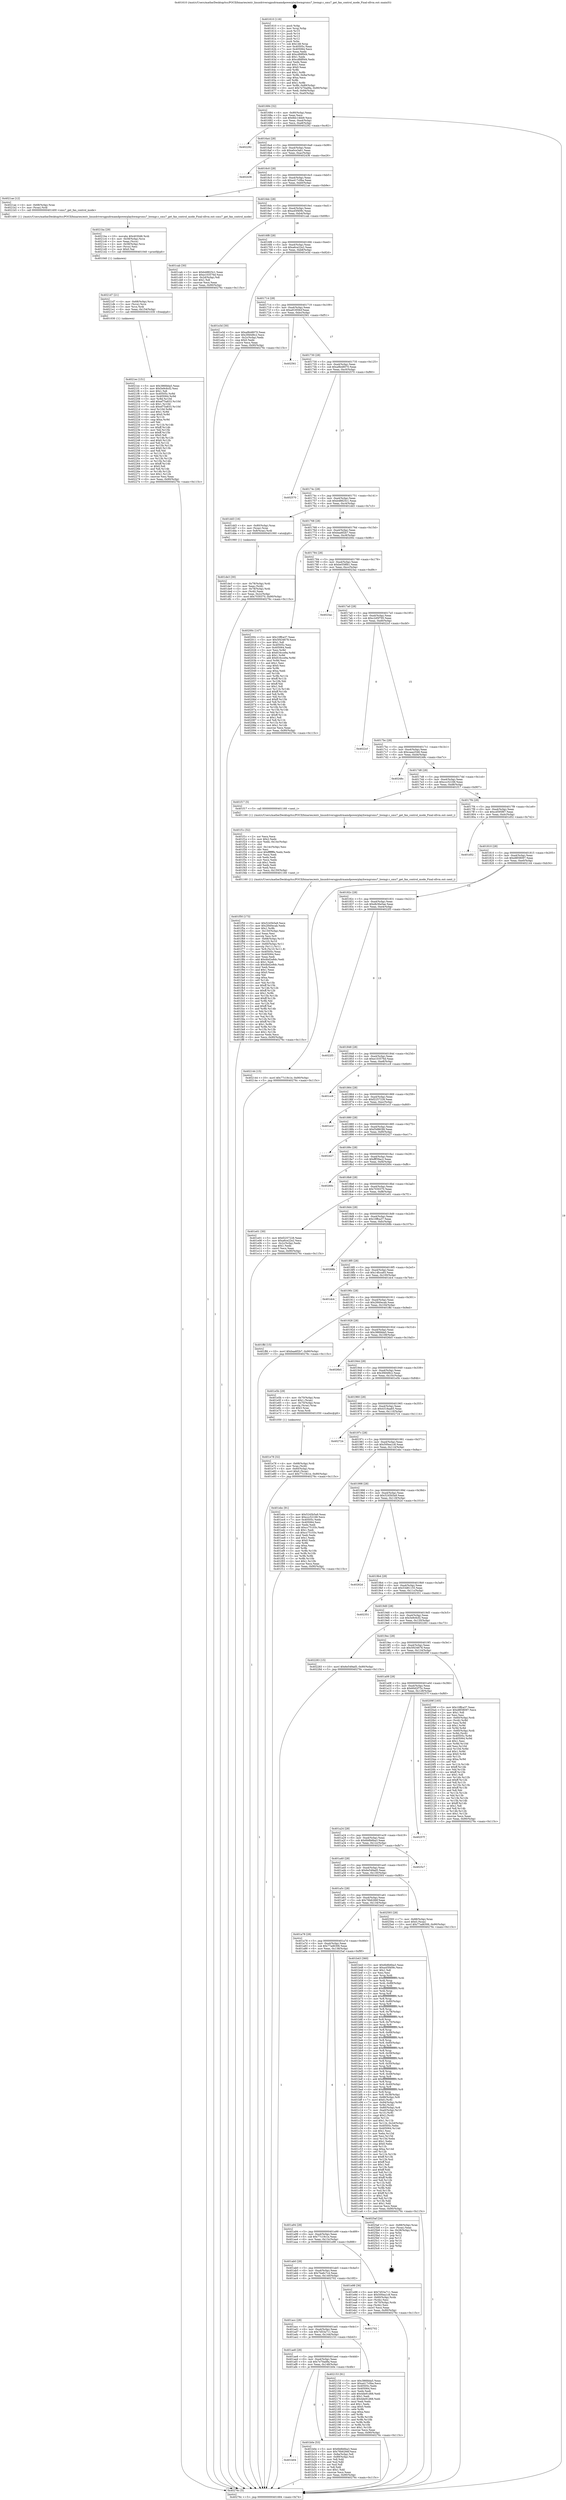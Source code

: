 digraph "0x401610" {
  label = "0x401610 (/mnt/c/Users/mathe/Desktop/tcc/POCII/binaries/extr_linuxdriversgpudrmamdpowerplayhwmgrsmu7_hwmgr.c_smu7_get_fan_control_mode_Final-ollvm.out::main(0))"
  labelloc = "t"
  node[shape=record]

  Entry [label="",width=0.3,height=0.3,shape=circle,fillcolor=black,style=filled]
  "0x401684" [label="{
     0x401684 [32]\l
     | [instrs]\l
     &nbsp;&nbsp;0x401684 \<+6\>: mov -0x90(%rbp),%eax\l
     &nbsp;&nbsp;0x40168a \<+2\>: mov %eax,%ecx\l
     &nbsp;&nbsp;0x40168c \<+6\>: sub $0x8dc14bb9,%ecx\l
     &nbsp;&nbsp;0x401692 \<+6\>: mov %eax,-0xa4(%rbp)\l
     &nbsp;&nbsp;0x401698 \<+6\>: mov %ecx,-0xa8(%rbp)\l
     &nbsp;&nbsp;0x40169e \<+6\>: je 0000000000402292 \<main+0xc82\>\l
  }"]
  "0x402292" [label="{
     0x402292\l
  }", style=dashed]
  "0x4016a4" [label="{
     0x4016a4 [28]\l
     | [instrs]\l
     &nbsp;&nbsp;0x4016a4 \<+5\>: jmp 00000000004016a9 \<main+0x99\>\l
     &nbsp;&nbsp;0x4016a9 \<+6\>: mov -0xa4(%rbp),%eax\l
     &nbsp;&nbsp;0x4016af \<+5\>: sub $0xa0ce3ab1,%eax\l
     &nbsp;&nbsp;0x4016b4 \<+6\>: mov %eax,-0xac(%rbp)\l
     &nbsp;&nbsp;0x4016ba \<+6\>: je 0000000000402436 \<main+0xe26\>\l
  }"]
  Exit [label="",width=0.3,height=0.3,shape=circle,fillcolor=black,style=filled,peripheries=2]
  "0x402436" [label="{
     0x402436\l
  }", style=dashed]
  "0x4016c0" [label="{
     0x4016c0 [28]\l
     | [instrs]\l
     &nbsp;&nbsp;0x4016c0 \<+5\>: jmp 00000000004016c5 \<main+0xb5\>\l
     &nbsp;&nbsp;0x4016c5 \<+6\>: mov -0xa4(%rbp),%eax\l
     &nbsp;&nbsp;0x4016cb \<+5\>: sub $0xa417c0ba,%eax\l
     &nbsp;&nbsp;0x4016d0 \<+6\>: mov %eax,-0xb0(%rbp)\l
     &nbsp;&nbsp;0x4016d6 \<+6\>: je 00000000004021ae \<main+0xb9e\>\l
  }"]
  "0x4021ec" [label="{
     0x4021ec [151]\l
     | [instrs]\l
     &nbsp;&nbsp;0x4021ec \<+5\>: mov $0x386fdda5,%eax\l
     &nbsp;&nbsp;0x4021f1 \<+5\>: mov $0x5e9c6cf2,%esi\l
     &nbsp;&nbsp;0x4021f6 \<+2\>: mov $0x1,%dl\l
     &nbsp;&nbsp;0x4021f8 \<+8\>: mov 0x40505c,%r8d\l
     &nbsp;&nbsp;0x402200 \<+8\>: mov 0x405064,%r9d\l
     &nbsp;&nbsp;0x402208 \<+3\>: mov %r8d,%r10d\l
     &nbsp;&nbsp;0x40220b \<+7\>: add $0xef75a833,%r10d\l
     &nbsp;&nbsp;0x402212 \<+4\>: sub $0x1,%r10d\l
     &nbsp;&nbsp;0x402216 \<+7\>: sub $0xef75a833,%r10d\l
     &nbsp;&nbsp;0x40221d \<+4\>: imul %r10d,%r8d\l
     &nbsp;&nbsp;0x402221 \<+4\>: and $0x1,%r8d\l
     &nbsp;&nbsp;0x402225 \<+4\>: cmp $0x0,%r8d\l
     &nbsp;&nbsp;0x402229 \<+4\>: sete %r11b\l
     &nbsp;&nbsp;0x40222d \<+4\>: cmp $0xa,%r9d\l
     &nbsp;&nbsp;0x402231 \<+3\>: setl %bl\l
     &nbsp;&nbsp;0x402234 \<+3\>: mov %r11b,%r14b\l
     &nbsp;&nbsp;0x402237 \<+4\>: xor $0xff,%r14b\l
     &nbsp;&nbsp;0x40223b \<+3\>: mov %bl,%r15b\l
     &nbsp;&nbsp;0x40223e \<+4\>: xor $0xff,%r15b\l
     &nbsp;&nbsp;0x402242 \<+3\>: xor $0x0,%dl\l
     &nbsp;&nbsp;0x402245 \<+3\>: mov %r14b,%r12b\l
     &nbsp;&nbsp;0x402248 \<+4\>: and $0x0,%r12b\l
     &nbsp;&nbsp;0x40224c \<+3\>: and %dl,%r11b\l
     &nbsp;&nbsp;0x40224f \<+3\>: mov %r15b,%r13b\l
     &nbsp;&nbsp;0x402252 \<+4\>: and $0x0,%r13b\l
     &nbsp;&nbsp;0x402256 \<+2\>: and %dl,%bl\l
     &nbsp;&nbsp;0x402258 \<+3\>: or %r11b,%r12b\l
     &nbsp;&nbsp;0x40225b \<+3\>: or %bl,%r13b\l
     &nbsp;&nbsp;0x40225e \<+3\>: xor %r13b,%r12b\l
     &nbsp;&nbsp;0x402261 \<+3\>: or %r15b,%r14b\l
     &nbsp;&nbsp;0x402264 \<+4\>: xor $0xff,%r14b\l
     &nbsp;&nbsp;0x402268 \<+3\>: or $0x0,%dl\l
     &nbsp;&nbsp;0x40226b \<+3\>: and %dl,%r14b\l
     &nbsp;&nbsp;0x40226e \<+3\>: or %r14b,%r12b\l
     &nbsp;&nbsp;0x402271 \<+4\>: test $0x1,%r12b\l
     &nbsp;&nbsp;0x402275 \<+3\>: cmovne %esi,%eax\l
     &nbsp;&nbsp;0x402278 \<+6\>: mov %eax,-0x90(%rbp)\l
     &nbsp;&nbsp;0x40227e \<+5\>: jmp 000000000040276c \<main+0x115c\>\l
  }"]
  "0x4021ae" [label="{
     0x4021ae [12]\l
     | [instrs]\l
     &nbsp;&nbsp;0x4021ae \<+4\>: mov -0x68(%rbp),%rax\l
     &nbsp;&nbsp;0x4021b2 \<+3\>: mov (%rax),%rdi\l
     &nbsp;&nbsp;0x4021b5 \<+5\>: call 0000000000401400 \<smu7_get_fan_control_mode\>\l
     | [calls]\l
     &nbsp;&nbsp;0x401400 \{1\} (/mnt/c/Users/mathe/Desktop/tcc/POCII/binaries/extr_linuxdriversgpudrmamdpowerplayhwmgrsmu7_hwmgr.c_smu7_get_fan_control_mode_Final-ollvm.out::smu7_get_fan_control_mode)\l
  }"]
  "0x4016dc" [label="{
     0x4016dc [28]\l
     | [instrs]\l
     &nbsp;&nbsp;0x4016dc \<+5\>: jmp 00000000004016e1 \<main+0xd1\>\l
     &nbsp;&nbsp;0x4016e1 \<+6\>: mov -0xa4(%rbp),%eax\l
     &nbsp;&nbsp;0x4016e7 \<+5\>: sub $0xa45f409c,%eax\l
     &nbsp;&nbsp;0x4016ec \<+6\>: mov %eax,-0xb4(%rbp)\l
     &nbsp;&nbsp;0x4016f2 \<+6\>: je 0000000000401cab \<main+0x69b\>\l
  }"]
  "0x4021d7" [label="{
     0x4021d7 [21]\l
     | [instrs]\l
     &nbsp;&nbsp;0x4021d7 \<+4\>: mov -0x68(%rbp),%rcx\l
     &nbsp;&nbsp;0x4021db \<+3\>: mov (%rcx),%rcx\l
     &nbsp;&nbsp;0x4021de \<+3\>: mov %rcx,%rdi\l
     &nbsp;&nbsp;0x4021e1 \<+6\>: mov %eax,-0x154(%rbp)\l
     &nbsp;&nbsp;0x4021e7 \<+5\>: call 0000000000401030 \<free@plt\>\l
     | [calls]\l
     &nbsp;&nbsp;0x401030 \{1\} (unknown)\l
  }"]
  "0x401cab" [label="{
     0x401cab [30]\l
     | [instrs]\l
     &nbsp;&nbsp;0x401cab \<+5\>: mov $0xb48825c1,%eax\l
     &nbsp;&nbsp;0x401cb0 \<+5\>: mov $0xe103576d,%ecx\l
     &nbsp;&nbsp;0x401cb5 \<+3\>: mov -0x2d(%rbp),%dl\l
     &nbsp;&nbsp;0x401cb8 \<+3\>: test $0x1,%dl\l
     &nbsp;&nbsp;0x401cbb \<+3\>: cmovne %ecx,%eax\l
     &nbsp;&nbsp;0x401cbe \<+6\>: mov %eax,-0x90(%rbp)\l
     &nbsp;&nbsp;0x401cc4 \<+5\>: jmp 000000000040276c \<main+0x115c\>\l
  }"]
  "0x4016f8" [label="{
     0x4016f8 [28]\l
     | [instrs]\l
     &nbsp;&nbsp;0x4016f8 \<+5\>: jmp 00000000004016fd \<main+0xed\>\l
     &nbsp;&nbsp;0x4016fd \<+6\>: mov -0xa4(%rbp),%eax\l
     &nbsp;&nbsp;0x401703 \<+5\>: sub $0xa6ce22e2,%eax\l
     &nbsp;&nbsp;0x401708 \<+6\>: mov %eax,-0xb8(%rbp)\l
     &nbsp;&nbsp;0x40170e \<+6\>: je 0000000000401e3d \<main+0x82d\>\l
  }"]
  "0x4021ba" [label="{
     0x4021ba [29]\l
     | [instrs]\l
     &nbsp;&nbsp;0x4021ba \<+10\>: movabs $0x4030d6,%rdi\l
     &nbsp;&nbsp;0x4021c4 \<+4\>: mov -0x58(%rbp),%rcx\l
     &nbsp;&nbsp;0x4021c8 \<+2\>: mov %eax,(%rcx)\l
     &nbsp;&nbsp;0x4021ca \<+4\>: mov -0x58(%rbp),%rcx\l
     &nbsp;&nbsp;0x4021ce \<+2\>: mov (%rcx),%esi\l
     &nbsp;&nbsp;0x4021d0 \<+2\>: mov $0x0,%al\l
     &nbsp;&nbsp;0x4021d2 \<+5\>: call 0000000000401040 \<printf@plt\>\l
     | [calls]\l
     &nbsp;&nbsp;0x401040 \{1\} (unknown)\l
  }"]
  "0x401e3d" [label="{
     0x401e3d [30]\l
     | [instrs]\l
     &nbsp;&nbsp;0x401e3d \<+5\>: mov $0xa9b48070,%eax\l
     &nbsp;&nbsp;0x401e42 \<+5\>: mov $0x3f40d9c2,%ecx\l
     &nbsp;&nbsp;0x401e47 \<+3\>: mov -0x2c(%rbp),%edx\l
     &nbsp;&nbsp;0x401e4a \<+3\>: cmp $0x0,%edx\l
     &nbsp;&nbsp;0x401e4d \<+3\>: cmove %ecx,%eax\l
     &nbsp;&nbsp;0x401e50 \<+6\>: mov %eax,-0x90(%rbp)\l
     &nbsp;&nbsp;0x401e56 \<+5\>: jmp 000000000040276c \<main+0x115c\>\l
  }"]
  "0x401714" [label="{
     0x401714 [28]\l
     | [instrs]\l
     &nbsp;&nbsp;0x401714 \<+5\>: jmp 0000000000401719 \<main+0x109\>\l
     &nbsp;&nbsp;0x401719 \<+6\>: mov -0xa4(%rbp),%eax\l
     &nbsp;&nbsp;0x40171f \<+5\>: sub $0xa91859cf,%eax\l
     &nbsp;&nbsp;0x401724 \<+6\>: mov %eax,-0xbc(%rbp)\l
     &nbsp;&nbsp;0x40172a \<+6\>: je 0000000000402561 \<main+0xf51\>\l
  }"]
  "0x401f50" [label="{
     0x401f50 [173]\l
     | [instrs]\l
     &nbsp;&nbsp;0x401f50 \<+5\>: mov $0x5245b5a9,%ecx\l
     &nbsp;&nbsp;0x401f55 \<+5\>: mov $0x2840ecab,%edx\l
     &nbsp;&nbsp;0x401f5a \<+3\>: mov $0x1,%r8b\l
     &nbsp;&nbsp;0x401f5d \<+6\>: mov -0x150(%rbp),%esi\l
     &nbsp;&nbsp;0x401f63 \<+3\>: imul %eax,%esi\l
     &nbsp;&nbsp;0x401f66 \<+3\>: movslq %esi,%r9\l
     &nbsp;&nbsp;0x401f69 \<+4\>: mov -0x68(%rbp),%r10\l
     &nbsp;&nbsp;0x401f6d \<+3\>: mov (%r10),%r10\l
     &nbsp;&nbsp;0x401f70 \<+4\>: mov -0x60(%rbp),%r11\l
     &nbsp;&nbsp;0x401f74 \<+3\>: movslq (%r11),%r11\l
     &nbsp;&nbsp;0x401f77 \<+4\>: mov %r9,(%r10,%r11,8)\l
     &nbsp;&nbsp;0x401f7b \<+7\>: mov 0x40505c,%eax\l
     &nbsp;&nbsp;0x401f82 \<+7\>: mov 0x405064,%esi\l
     &nbsp;&nbsp;0x401f89 \<+2\>: mov %eax,%edi\l
     &nbsp;&nbsp;0x401f8b \<+6\>: add $0x4bd2e8dc,%edi\l
     &nbsp;&nbsp;0x401f91 \<+3\>: sub $0x1,%edi\l
     &nbsp;&nbsp;0x401f94 \<+6\>: sub $0x4bd2e8dc,%edi\l
     &nbsp;&nbsp;0x401f9a \<+3\>: imul %edi,%eax\l
     &nbsp;&nbsp;0x401f9d \<+3\>: and $0x1,%eax\l
     &nbsp;&nbsp;0x401fa0 \<+3\>: cmp $0x0,%eax\l
     &nbsp;&nbsp;0x401fa3 \<+3\>: sete %bl\l
     &nbsp;&nbsp;0x401fa6 \<+3\>: cmp $0xa,%esi\l
     &nbsp;&nbsp;0x401fa9 \<+4\>: setl %r14b\l
     &nbsp;&nbsp;0x401fad \<+3\>: mov %bl,%r15b\l
     &nbsp;&nbsp;0x401fb0 \<+4\>: xor $0xff,%r15b\l
     &nbsp;&nbsp;0x401fb4 \<+3\>: mov %r14b,%r12b\l
     &nbsp;&nbsp;0x401fb7 \<+4\>: xor $0xff,%r12b\l
     &nbsp;&nbsp;0x401fbb \<+4\>: xor $0x1,%r8b\l
     &nbsp;&nbsp;0x401fbf \<+3\>: mov %r15b,%r13b\l
     &nbsp;&nbsp;0x401fc2 \<+4\>: and $0xff,%r13b\l
     &nbsp;&nbsp;0x401fc6 \<+3\>: and %r8b,%bl\l
     &nbsp;&nbsp;0x401fc9 \<+3\>: mov %r12b,%al\l
     &nbsp;&nbsp;0x401fcc \<+2\>: and $0xff,%al\l
     &nbsp;&nbsp;0x401fce \<+3\>: and %r8b,%r14b\l
     &nbsp;&nbsp;0x401fd1 \<+3\>: or %bl,%r13b\l
     &nbsp;&nbsp;0x401fd4 \<+3\>: or %r14b,%al\l
     &nbsp;&nbsp;0x401fd7 \<+3\>: xor %al,%r13b\l
     &nbsp;&nbsp;0x401fda \<+3\>: or %r12b,%r15b\l
     &nbsp;&nbsp;0x401fdd \<+4\>: xor $0xff,%r15b\l
     &nbsp;&nbsp;0x401fe1 \<+4\>: or $0x1,%r8b\l
     &nbsp;&nbsp;0x401fe5 \<+3\>: and %r8b,%r15b\l
     &nbsp;&nbsp;0x401fe8 \<+3\>: or %r15b,%r13b\l
     &nbsp;&nbsp;0x401feb \<+4\>: test $0x1,%r13b\l
     &nbsp;&nbsp;0x401fef \<+3\>: cmovne %edx,%ecx\l
     &nbsp;&nbsp;0x401ff2 \<+6\>: mov %ecx,-0x90(%rbp)\l
     &nbsp;&nbsp;0x401ff8 \<+5\>: jmp 000000000040276c \<main+0x115c\>\l
  }"]
  "0x402561" [label="{
     0x402561\l
  }", style=dashed]
  "0x401730" [label="{
     0x401730 [28]\l
     | [instrs]\l
     &nbsp;&nbsp;0x401730 \<+5\>: jmp 0000000000401735 \<main+0x125\>\l
     &nbsp;&nbsp;0x401735 \<+6\>: mov -0xa4(%rbp),%eax\l
     &nbsp;&nbsp;0x40173b \<+5\>: sub $0xa9b48070,%eax\l
     &nbsp;&nbsp;0x401740 \<+6\>: mov %eax,-0xc0(%rbp)\l
     &nbsp;&nbsp;0x401746 \<+6\>: je 0000000000402570 \<main+0xf60\>\l
  }"]
  "0x401f1c" [label="{
     0x401f1c [52]\l
     | [instrs]\l
     &nbsp;&nbsp;0x401f1c \<+2\>: xor %ecx,%ecx\l
     &nbsp;&nbsp;0x401f1e \<+5\>: mov $0x2,%edx\l
     &nbsp;&nbsp;0x401f23 \<+6\>: mov %edx,-0x14c(%rbp)\l
     &nbsp;&nbsp;0x401f29 \<+1\>: cltd\l
     &nbsp;&nbsp;0x401f2a \<+6\>: mov -0x14c(%rbp),%esi\l
     &nbsp;&nbsp;0x401f30 \<+2\>: idiv %esi\l
     &nbsp;&nbsp;0x401f32 \<+6\>: imul $0xfffffffe,%edx,%edx\l
     &nbsp;&nbsp;0x401f38 \<+2\>: mov %ecx,%edi\l
     &nbsp;&nbsp;0x401f3a \<+2\>: sub %edx,%edi\l
     &nbsp;&nbsp;0x401f3c \<+2\>: mov %ecx,%edx\l
     &nbsp;&nbsp;0x401f3e \<+3\>: sub $0x1,%edx\l
     &nbsp;&nbsp;0x401f41 \<+2\>: add %edx,%edi\l
     &nbsp;&nbsp;0x401f43 \<+2\>: sub %edi,%ecx\l
     &nbsp;&nbsp;0x401f45 \<+6\>: mov %ecx,-0x150(%rbp)\l
     &nbsp;&nbsp;0x401f4b \<+5\>: call 0000000000401160 \<next_i\>\l
     | [calls]\l
     &nbsp;&nbsp;0x401160 \{1\} (/mnt/c/Users/mathe/Desktop/tcc/POCII/binaries/extr_linuxdriversgpudrmamdpowerplayhwmgrsmu7_hwmgr.c_smu7_get_fan_control_mode_Final-ollvm.out::next_i)\l
  }"]
  "0x402570" [label="{
     0x402570\l
  }", style=dashed]
  "0x40174c" [label="{
     0x40174c [28]\l
     | [instrs]\l
     &nbsp;&nbsp;0x40174c \<+5\>: jmp 0000000000401751 \<main+0x141\>\l
     &nbsp;&nbsp;0x401751 \<+6\>: mov -0xa4(%rbp),%eax\l
     &nbsp;&nbsp;0x401757 \<+5\>: sub $0xb48825c1,%eax\l
     &nbsp;&nbsp;0x40175c \<+6\>: mov %eax,-0xc4(%rbp)\l
     &nbsp;&nbsp;0x401762 \<+6\>: je 0000000000401dd3 \<main+0x7c3\>\l
  }"]
  "0x401e78" [label="{
     0x401e78 [32]\l
     | [instrs]\l
     &nbsp;&nbsp;0x401e78 \<+4\>: mov -0x68(%rbp),%rdi\l
     &nbsp;&nbsp;0x401e7c \<+3\>: mov %rax,(%rdi)\l
     &nbsp;&nbsp;0x401e7f \<+4\>: mov -0x60(%rbp),%rax\l
     &nbsp;&nbsp;0x401e83 \<+6\>: movl $0x0,(%rax)\l
     &nbsp;&nbsp;0x401e89 \<+10\>: movl $0x77c19c1e,-0x90(%rbp)\l
     &nbsp;&nbsp;0x401e93 \<+5\>: jmp 000000000040276c \<main+0x115c\>\l
  }"]
  "0x401dd3" [label="{
     0x401dd3 [16]\l
     | [instrs]\l
     &nbsp;&nbsp;0x401dd3 \<+4\>: mov -0x80(%rbp),%rax\l
     &nbsp;&nbsp;0x401dd7 \<+3\>: mov (%rax),%rax\l
     &nbsp;&nbsp;0x401dda \<+4\>: mov 0x8(%rax),%rdi\l
     &nbsp;&nbsp;0x401dde \<+5\>: call 0000000000401060 \<atoi@plt\>\l
     | [calls]\l
     &nbsp;&nbsp;0x401060 \{1\} (unknown)\l
  }"]
  "0x401768" [label="{
     0x401768 [28]\l
     | [instrs]\l
     &nbsp;&nbsp;0x401768 \<+5\>: jmp 000000000040176d \<main+0x15d\>\l
     &nbsp;&nbsp;0x40176d \<+6\>: mov -0xa4(%rbp),%eax\l
     &nbsp;&nbsp;0x401773 \<+5\>: sub $0xbaa6f2b7,%eax\l
     &nbsp;&nbsp;0x401778 \<+6\>: mov %eax,-0xc8(%rbp)\l
     &nbsp;&nbsp;0x40177e \<+6\>: je 000000000040200c \<main+0x9fc\>\l
  }"]
  "0x401de3" [label="{
     0x401de3 [30]\l
     | [instrs]\l
     &nbsp;&nbsp;0x401de3 \<+4\>: mov -0x78(%rbp),%rdi\l
     &nbsp;&nbsp;0x401de7 \<+2\>: mov %eax,(%rdi)\l
     &nbsp;&nbsp;0x401de9 \<+4\>: mov -0x78(%rbp),%rdi\l
     &nbsp;&nbsp;0x401ded \<+2\>: mov (%rdi),%eax\l
     &nbsp;&nbsp;0x401def \<+3\>: mov %eax,-0x2c(%rbp)\l
     &nbsp;&nbsp;0x401df2 \<+10\>: movl $0x7030370,-0x90(%rbp)\l
     &nbsp;&nbsp;0x401dfc \<+5\>: jmp 000000000040276c \<main+0x115c\>\l
  }"]
  "0x40200c" [label="{
     0x40200c [147]\l
     | [instrs]\l
     &nbsp;&nbsp;0x40200c \<+5\>: mov $0x10ffca37,%eax\l
     &nbsp;&nbsp;0x402011 \<+5\>: mov $0x5f434678,%ecx\l
     &nbsp;&nbsp;0x402016 \<+2\>: mov $0x1,%dl\l
     &nbsp;&nbsp;0x402018 \<+7\>: mov 0x40505c,%esi\l
     &nbsp;&nbsp;0x40201f \<+7\>: mov 0x405064,%edi\l
     &nbsp;&nbsp;0x402026 \<+3\>: mov %esi,%r8d\l
     &nbsp;&nbsp;0x402029 \<+7\>: sub $0x816cce9a,%r8d\l
     &nbsp;&nbsp;0x402030 \<+4\>: sub $0x1,%r8d\l
     &nbsp;&nbsp;0x402034 \<+7\>: add $0x816cce9a,%r8d\l
     &nbsp;&nbsp;0x40203b \<+4\>: imul %r8d,%esi\l
     &nbsp;&nbsp;0x40203f \<+3\>: and $0x1,%esi\l
     &nbsp;&nbsp;0x402042 \<+3\>: cmp $0x0,%esi\l
     &nbsp;&nbsp;0x402045 \<+4\>: sete %r9b\l
     &nbsp;&nbsp;0x402049 \<+3\>: cmp $0xa,%edi\l
     &nbsp;&nbsp;0x40204c \<+4\>: setl %r10b\l
     &nbsp;&nbsp;0x402050 \<+3\>: mov %r9b,%r11b\l
     &nbsp;&nbsp;0x402053 \<+4\>: xor $0xff,%r11b\l
     &nbsp;&nbsp;0x402057 \<+3\>: mov %r10b,%bl\l
     &nbsp;&nbsp;0x40205a \<+3\>: xor $0xff,%bl\l
     &nbsp;&nbsp;0x40205d \<+3\>: xor $0x1,%dl\l
     &nbsp;&nbsp;0x402060 \<+3\>: mov %r11b,%r14b\l
     &nbsp;&nbsp;0x402063 \<+4\>: and $0xff,%r14b\l
     &nbsp;&nbsp;0x402067 \<+3\>: and %dl,%r9b\l
     &nbsp;&nbsp;0x40206a \<+3\>: mov %bl,%r15b\l
     &nbsp;&nbsp;0x40206d \<+4\>: and $0xff,%r15b\l
     &nbsp;&nbsp;0x402071 \<+3\>: and %dl,%r10b\l
     &nbsp;&nbsp;0x402074 \<+3\>: or %r9b,%r14b\l
     &nbsp;&nbsp;0x402077 \<+3\>: or %r10b,%r15b\l
     &nbsp;&nbsp;0x40207a \<+3\>: xor %r15b,%r14b\l
     &nbsp;&nbsp;0x40207d \<+3\>: or %bl,%r11b\l
     &nbsp;&nbsp;0x402080 \<+4\>: xor $0xff,%r11b\l
     &nbsp;&nbsp;0x402084 \<+3\>: or $0x1,%dl\l
     &nbsp;&nbsp;0x402087 \<+3\>: and %dl,%r11b\l
     &nbsp;&nbsp;0x40208a \<+3\>: or %r11b,%r14b\l
     &nbsp;&nbsp;0x40208d \<+4\>: test $0x1,%r14b\l
     &nbsp;&nbsp;0x402091 \<+3\>: cmovne %ecx,%eax\l
     &nbsp;&nbsp;0x402094 \<+6\>: mov %eax,-0x90(%rbp)\l
     &nbsp;&nbsp;0x40209a \<+5\>: jmp 000000000040276c \<main+0x115c\>\l
  }"]
  "0x401784" [label="{
     0x401784 [28]\l
     | [instrs]\l
     &nbsp;&nbsp;0x401784 \<+5\>: jmp 0000000000401789 \<main+0x179\>\l
     &nbsp;&nbsp;0x401789 \<+6\>: mov -0xa4(%rbp),%eax\l
     &nbsp;&nbsp;0x40178f \<+5\>: sub $0xbe558fb1,%eax\l
     &nbsp;&nbsp;0x401794 \<+6\>: mov %eax,-0xcc(%rbp)\l
     &nbsp;&nbsp;0x40179a \<+6\>: je 00000000004023ac \<main+0xd9c\>\l
  }"]
  "0x401610" [label="{
     0x401610 [116]\l
     | [instrs]\l
     &nbsp;&nbsp;0x401610 \<+1\>: push %rbp\l
     &nbsp;&nbsp;0x401611 \<+3\>: mov %rsp,%rbp\l
     &nbsp;&nbsp;0x401614 \<+2\>: push %r15\l
     &nbsp;&nbsp;0x401616 \<+2\>: push %r14\l
     &nbsp;&nbsp;0x401618 \<+2\>: push %r13\l
     &nbsp;&nbsp;0x40161a \<+2\>: push %r12\l
     &nbsp;&nbsp;0x40161c \<+1\>: push %rbx\l
     &nbsp;&nbsp;0x40161d \<+7\>: sub $0x148,%rsp\l
     &nbsp;&nbsp;0x401624 \<+7\>: mov 0x40505c,%eax\l
     &nbsp;&nbsp;0x40162b \<+7\>: mov 0x405064,%ecx\l
     &nbsp;&nbsp;0x401632 \<+2\>: mov %eax,%edx\l
     &nbsp;&nbsp;0x401634 \<+6\>: add $0xcdfdf0d4,%edx\l
     &nbsp;&nbsp;0x40163a \<+3\>: sub $0x1,%edx\l
     &nbsp;&nbsp;0x40163d \<+6\>: sub $0xcdfdf0d4,%edx\l
     &nbsp;&nbsp;0x401643 \<+3\>: imul %edx,%eax\l
     &nbsp;&nbsp;0x401646 \<+3\>: and $0x1,%eax\l
     &nbsp;&nbsp;0x401649 \<+3\>: cmp $0x0,%eax\l
     &nbsp;&nbsp;0x40164c \<+4\>: sete %r8b\l
     &nbsp;&nbsp;0x401650 \<+4\>: and $0x1,%r8b\l
     &nbsp;&nbsp;0x401654 \<+7\>: mov %r8b,-0x8a(%rbp)\l
     &nbsp;&nbsp;0x40165b \<+3\>: cmp $0xa,%ecx\l
     &nbsp;&nbsp;0x40165e \<+4\>: setl %r8b\l
     &nbsp;&nbsp;0x401662 \<+4\>: and $0x1,%r8b\l
     &nbsp;&nbsp;0x401666 \<+7\>: mov %r8b,-0x89(%rbp)\l
     &nbsp;&nbsp;0x40166d \<+10\>: movl $0x7e70ad9a,-0x90(%rbp)\l
     &nbsp;&nbsp;0x401677 \<+6\>: mov %edi,-0x94(%rbp)\l
     &nbsp;&nbsp;0x40167d \<+7\>: mov %rsi,-0xa0(%rbp)\l
  }"]
  "0x4023ac" [label="{
     0x4023ac\l
  }", style=dashed]
  "0x4017a0" [label="{
     0x4017a0 [28]\l
     | [instrs]\l
     &nbsp;&nbsp;0x4017a0 \<+5\>: jmp 00000000004017a5 \<main+0x195\>\l
     &nbsp;&nbsp;0x4017a5 \<+6\>: mov -0xa4(%rbp),%eax\l
     &nbsp;&nbsp;0x4017ab \<+5\>: sub $0xc2d5f795,%eax\l
     &nbsp;&nbsp;0x4017b0 \<+6\>: mov %eax,-0xd0(%rbp)\l
     &nbsp;&nbsp;0x4017b6 \<+6\>: je 00000000004022cf \<main+0xcbf\>\l
  }"]
  "0x40276c" [label="{
     0x40276c [5]\l
     | [instrs]\l
     &nbsp;&nbsp;0x40276c \<+5\>: jmp 0000000000401684 \<main+0x74\>\l
  }"]
  "0x4022cf" [label="{
     0x4022cf\l
  }", style=dashed]
  "0x4017bc" [label="{
     0x4017bc [28]\l
     | [instrs]\l
     &nbsp;&nbsp;0x4017bc \<+5\>: jmp 00000000004017c1 \<main+0x1b1\>\l
     &nbsp;&nbsp;0x4017c1 \<+6\>: mov -0xa4(%rbp),%eax\l
     &nbsp;&nbsp;0x4017c7 \<+5\>: sub $0xcaaa2546,%eax\l
     &nbsp;&nbsp;0x4017cc \<+6\>: mov %eax,-0xd4(%rbp)\l
     &nbsp;&nbsp;0x4017d2 \<+6\>: je 000000000040248c \<main+0xe7c\>\l
  }"]
  "0x401b04" [label="{
     0x401b04\l
  }", style=dashed]
  "0x40248c" [label="{
     0x40248c\l
  }", style=dashed]
  "0x4017d8" [label="{
     0x4017d8 [28]\l
     | [instrs]\l
     &nbsp;&nbsp;0x4017d8 \<+5\>: jmp 00000000004017dd \<main+0x1cd\>\l
     &nbsp;&nbsp;0x4017dd \<+6\>: mov -0xa4(%rbp),%eax\l
     &nbsp;&nbsp;0x4017e3 \<+5\>: sub $0xccc52168,%eax\l
     &nbsp;&nbsp;0x4017e8 \<+6\>: mov %eax,-0xd8(%rbp)\l
     &nbsp;&nbsp;0x4017ee \<+6\>: je 0000000000401f17 \<main+0x907\>\l
  }"]
  "0x401b0e" [label="{
     0x401b0e [53]\l
     | [instrs]\l
     &nbsp;&nbsp;0x401b0e \<+5\>: mov $0x6b8b6ba3,%eax\l
     &nbsp;&nbsp;0x401b13 \<+5\>: mov $0x76b6266f,%ecx\l
     &nbsp;&nbsp;0x401b18 \<+6\>: mov -0x8a(%rbp),%dl\l
     &nbsp;&nbsp;0x401b1e \<+7\>: mov -0x89(%rbp),%sil\l
     &nbsp;&nbsp;0x401b25 \<+3\>: mov %dl,%dil\l
     &nbsp;&nbsp;0x401b28 \<+3\>: and %sil,%dil\l
     &nbsp;&nbsp;0x401b2b \<+3\>: xor %sil,%dl\l
     &nbsp;&nbsp;0x401b2e \<+3\>: or %dl,%dil\l
     &nbsp;&nbsp;0x401b31 \<+4\>: test $0x1,%dil\l
     &nbsp;&nbsp;0x401b35 \<+3\>: cmovne %ecx,%eax\l
     &nbsp;&nbsp;0x401b38 \<+6\>: mov %eax,-0x90(%rbp)\l
     &nbsp;&nbsp;0x401b3e \<+5\>: jmp 000000000040276c \<main+0x115c\>\l
  }"]
  "0x401f17" [label="{
     0x401f17 [5]\l
     | [instrs]\l
     &nbsp;&nbsp;0x401f17 \<+5\>: call 0000000000401160 \<next_i\>\l
     | [calls]\l
     &nbsp;&nbsp;0x401160 \{1\} (/mnt/c/Users/mathe/Desktop/tcc/POCII/binaries/extr_linuxdriversgpudrmamdpowerplayhwmgrsmu7_hwmgr.c_smu7_get_fan_control_mode_Final-ollvm.out::next_i)\l
  }"]
  "0x4017f4" [label="{
     0x4017f4 [28]\l
     | [instrs]\l
     &nbsp;&nbsp;0x4017f4 \<+5\>: jmp 00000000004017f9 \<main+0x1e9\>\l
     &nbsp;&nbsp;0x4017f9 \<+6\>: mov -0xa4(%rbp),%eax\l
     &nbsp;&nbsp;0x4017ff \<+5\>: sub $0xcd595f67,%eax\l
     &nbsp;&nbsp;0x401804 \<+6\>: mov %eax,-0xdc(%rbp)\l
     &nbsp;&nbsp;0x40180a \<+6\>: je 0000000000401d52 \<main+0x742\>\l
  }"]
  "0x401ae8" [label="{
     0x401ae8 [28]\l
     | [instrs]\l
     &nbsp;&nbsp;0x401ae8 \<+5\>: jmp 0000000000401aed \<main+0x4dd\>\l
     &nbsp;&nbsp;0x401aed \<+6\>: mov -0xa4(%rbp),%eax\l
     &nbsp;&nbsp;0x401af3 \<+5\>: sub $0x7e70ad9a,%eax\l
     &nbsp;&nbsp;0x401af8 \<+6\>: mov %eax,-0x148(%rbp)\l
     &nbsp;&nbsp;0x401afe \<+6\>: je 0000000000401b0e \<main+0x4fe\>\l
  }"]
  "0x401d52" [label="{
     0x401d52\l
  }", style=dashed]
  "0x401810" [label="{
     0x401810 [28]\l
     | [instrs]\l
     &nbsp;&nbsp;0x401810 \<+5\>: jmp 0000000000401815 \<main+0x205\>\l
     &nbsp;&nbsp;0x401815 \<+6\>: mov -0xa4(%rbp),%eax\l
     &nbsp;&nbsp;0x40181b \<+5\>: sub $0xd8f38097,%eax\l
     &nbsp;&nbsp;0x401820 \<+6\>: mov %eax,-0xe0(%rbp)\l
     &nbsp;&nbsp;0x401826 \<+6\>: je 0000000000402144 \<main+0xb34\>\l
  }"]
  "0x402153" [label="{
     0x402153 [91]\l
     | [instrs]\l
     &nbsp;&nbsp;0x402153 \<+5\>: mov $0x386fdda5,%eax\l
     &nbsp;&nbsp;0x402158 \<+5\>: mov $0xa417c0ba,%ecx\l
     &nbsp;&nbsp;0x40215d \<+7\>: mov 0x40505c,%edx\l
     &nbsp;&nbsp;0x402164 \<+7\>: mov 0x405064,%esi\l
     &nbsp;&nbsp;0x40216b \<+2\>: mov %edx,%edi\l
     &nbsp;&nbsp;0x40216d \<+6\>: add $0x4de91d68,%edi\l
     &nbsp;&nbsp;0x402173 \<+3\>: sub $0x1,%edi\l
     &nbsp;&nbsp;0x402176 \<+6\>: sub $0x4de91d68,%edi\l
     &nbsp;&nbsp;0x40217c \<+3\>: imul %edi,%edx\l
     &nbsp;&nbsp;0x40217f \<+3\>: and $0x1,%edx\l
     &nbsp;&nbsp;0x402182 \<+3\>: cmp $0x0,%edx\l
     &nbsp;&nbsp;0x402185 \<+4\>: sete %r8b\l
     &nbsp;&nbsp;0x402189 \<+3\>: cmp $0xa,%esi\l
     &nbsp;&nbsp;0x40218c \<+4\>: setl %r9b\l
     &nbsp;&nbsp;0x402190 \<+3\>: mov %r8b,%r10b\l
     &nbsp;&nbsp;0x402193 \<+3\>: and %r9b,%r10b\l
     &nbsp;&nbsp;0x402196 \<+3\>: xor %r9b,%r8b\l
     &nbsp;&nbsp;0x402199 \<+3\>: or %r8b,%r10b\l
     &nbsp;&nbsp;0x40219c \<+4\>: test $0x1,%r10b\l
     &nbsp;&nbsp;0x4021a0 \<+3\>: cmovne %ecx,%eax\l
     &nbsp;&nbsp;0x4021a3 \<+6\>: mov %eax,-0x90(%rbp)\l
     &nbsp;&nbsp;0x4021a9 \<+5\>: jmp 000000000040276c \<main+0x115c\>\l
  }"]
  "0x402144" [label="{
     0x402144 [15]\l
     | [instrs]\l
     &nbsp;&nbsp;0x402144 \<+10\>: movl $0x77c19c1e,-0x90(%rbp)\l
     &nbsp;&nbsp;0x40214e \<+5\>: jmp 000000000040276c \<main+0x115c\>\l
  }"]
  "0x40182c" [label="{
     0x40182c [28]\l
     | [instrs]\l
     &nbsp;&nbsp;0x40182c \<+5\>: jmp 0000000000401831 \<main+0x221\>\l
     &nbsp;&nbsp;0x401831 \<+6\>: mov -0xa4(%rbp),%eax\l
     &nbsp;&nbsp;0x401837 \<+5\>: sub $0xdb36a5ae,%eax\l
     &nbsp;&nbsp;0x40183c \<+6\>: mov %eax,-0xe4(%rbp)\l
     &nbsp;&nbsp;0x401842 \<+6\>: je 00000000004022f3 \<main+0xce3\>\l
  }"]
  "0x401acc" [label="{
     0x401acc [28]\l
     | [instrs]\l
     &nbsp;&nbsp;0x401acc \<+5\>: jmp 0000000000401ad1 \<main+0x4c1\>\l
     &nbsp;&nbsp;0x401ad1 \<+6\>: mov -0xa4(%rbp),%eax\l
     &nbsp;&nbsp;0x401ad7 \<+5\>: sub $0x7d53a711,%eax\l
     &nbsp;&nbsp;0x401adc \<+6\>: mov %eax,-0x144(%rbp)\l
     &nbsp;&nbsp;0x401ae2 \<+6\>: je 0000000000402153 \<main+0xb43\>\l
  }"]
  "0x4022f3" [label="{
     0x4022f3\l
  }", style=dashed]
  "0x401848" [label="{
     0x401848 [28]\l
     | [instrs]\l
     &nbsp;&nbsp;0x401848 \<+5\>: jmp 000000000040184d \<main+0x23d\>\l
     &nbsp;&nbsp;0x40184d \<+6\>: mov -0xa4(%rbp),%eax\l
     &nbsp;&nbsp;0x401853 \<+5\>: sub $0xe103576d,%eax\l
     &nbsp;&nbsp;0x401858 \<+6\>: mov %eax,-0xe8(%rbp)\l
     &nbsp;&nbsp;0x40185e \<+6\>: je 0000000000401cc9 \<main+0x6b9\>\l
  }"]
  "0x402702" [label="{
     0x402702\l
  }", style=dashed]
  "0x401cc9" [label="{
     0x401cc9\l
  }", style=dashed]
  "0x401864" [label="{
     0x401864 [28]\l
     | [instrs]\l
     &nbsp;&nbsp;0x401864 \<+5\>: jmp 0000000000401869 \<main+0x259\>\l
     &nbsp;&nbsp;0x401869 \<+6\>: mov -0xa4(%rbp),%eax\l
     &nbsp;&nbsp;0x40186f \<+5\>: sub $0xf2257228,%eax\l
     &nbsp;&nbsp;0x401874 \<+6\>: mov %eax,-0xec(%rbp)\l
     &nbsp;&nbsp;0x40187a \<+6\>: je 0000000000401e1f \<main+0x80f\>\l
  }"]
  "0x401ab0" [label="{
     0x401ab0 [28]\l
     | [instrs]\l
     &nbsp;&nbsp;0x401ab0 \<+5\>: jmp 0000000000401ab5 \<main+0x4a5\>\l
     &nbsp;&nbsp;0x401ab5 \<+6\>: mov -0xa4(%rbp),%eax\l
     &nbsp;&nbsp;0x401abb \<+5\>: sub $0x7ba6c7c4,%eax\l
     &nbsp;&nbsp;0x401ac0 \<+6\>: mov %eax,-0x140(%rbp)\l
     &nbsp;&nbsp;0x401ac6 \<+6\>: je 0000000000402702 \<main+0x10f2\>\l
  }"]
  "0x401e1f" [label="{
     0x401e1f\l
  }", style=dashed]
  "0x401880" [label="{
     0x401880 [28]\l
     | [instrs]\l
     &nbsp;&nbsp;0x401880 \<+5\>: jmp 0000000000401885 \<main+0x275\>\l
     &nbsp;&nbsp;0x401885 \<+6\>: mov -0xa4(%rbp),%eax\l
     &nbsp;&nbsp;0x40188b \<+5\>: sub $0xf3d863fd,%eax\l
     &nbsp;&nbsp;0x401890 \<+6\>: mov %eax,-0xf0(%rbp)\l
     &nbsp;&nbsp;0x401896 \<+6\>: je 0000000000402427 \<main+0xe17\>\l
  }"]
  "0x401e98" [label="{
     0x401e98 [36]\l
     | [instrs]\l
     &nbsp;&nbsp;0x401e98 \<+5\>: mov $0x7d53a711,%eax\l
     &nbsp;&nbsp;0x401e9d \<+5\>: mov $0x500ea1c8,%ecx\l
     &nbsp;&nbsp;0x401ea2 \<+4\>: mov -0x60(%rbp),%rdx\l
     &nbsp;&nbsp;0x401ea6 \<+2\>: mov (%rdx),%esi\l
     &nbsp;&nbsp;0x401ea8 \<+4\>: mov -0x70(%rbp),%rdx\l
     &nbsp;&nbsp;0x401eac \<+2\>: cmp (%rdx),%esi\l
     &nbsp;&nbsp;0x401eae \<+3\>: cmovl %ecx,%eax\l
     &nbsp;&nbsp;0x401eb1 \<+6\>: mov %eax,-0x90(%rbp)\l
     &nbsp;&nbsp;0x401eb7 \<+5\>: jmp 000000000040276c \<main+0x115c\>\l
  }"]
  "0x402427" [label="{
     0x402427\l
  }", style=dashed]
  "0x40189c" [label="{
     0x40189c [28]\l
     | [instrs]\l
     &nbsp;&nbsp;0x40189c \<+5\>: jmp 00000000004018a1 \<main+0x291\>\l
     &nbsp;&nbsp;0x4018a1 \<+6\>: mov -0xa4(%rbp),%eax\l
     &nbsp;&nbsp;0x4018a7 \<+5\>: sub $0xfff39ac2,%eax\l
     &nbsp;&nbsp;0x4018ac \<+6\>: mov %eax,-0xf4(%rbp)\l
     &nbsp;&nbsp;0x4018b2 \<+6\>: je 000000000040260c \<main+0xffc\>\l
  }"]
  "0x401a94" [label="{
     0x401a94 [28]\l
     | [instrs]\l
     &nbsp;&nbsp;0x401a94 \<+5\>: jmp 0000000000401a99 \<main+0x489\>\l
     &nbsp;&nbsp;0x401a99 \<+6\>: mov -0xa4(%rbp),%eax\l
     &nbsp;&nbsp;0x401a9f \<+5\>: sub $0x77c19c1e,%eax\l
     &nbsp;&nbsp;0x401aa4 \<+6\>: mov %eax,-0x13c(%rbp)\l
     &nbsp;&nbsp;0x401aaa \<+6\>: je 0000000000401e98 \<main+0x888\>\l
  }"]
  "0x40260c" [label="{
     0x40260c\l
  }", style=dashed]
  "0x4018b8" [label="{
     0x4018b8 [28]\l
     | [instrs]\l
     &nbsp;&nbsp;0x4018b8 \<+5\>: jmp 00000000004018bd \<main+0x2ad\>\l
     &nbsp;&nbsp;0x4018bd \<+6\>: mov -0xa4(%rbp),%eax\l
     &nbsp;&nbsp;0x4018c3 \<+5\>: sub $0x7030370,%eax\l
     &nbsp;&nbsp;0x4018c8 \<+6\>: mov %eax,-0xf8(%rbp)\l
     &nbsp;&nbsp;0x4018ce \<+6\>: je 0000000000401e01 \<main+0x7f1\>\l
  }"]
  "0x4025af" [label="{
     0x4025af [24]\l
     | [instrs]\l
     &nbsp;&nbsp;0x4025af \<+7\>: mov -0x88(%rbp),%rax\l
     &nbsp;&nbsp;0x4025b6 \<+2\>: mov (%rax),%eax\l
     &nbsp;&nbsp;0x4025b8 \<+4\>: lea -0x28(%rbp),%rsp\l
     &nbsp;&nbsp;0x4025bc \<+1\>: pop %rbx\l
     &nbsp;&nbsp;0x4025bd \<+2\>: pop %r12\l
     &nbsp;&nbsp;0x4025bf \<+2\>: pop %r13\l
     &nbsp;&nbsp;0x4025c1 \<+2\>: pop %r14\l
     &nbsp;&nbsp;0x4025c3 \<+2\>: pop %r15\l
     &nbsp;&nbsp;0x4025c5 \<+1\>: pop %rbp\l
     &nbsp;&nbsp;0x4025c6 \<+1\>: ret\l
  }"]
  "0x401e01" [label="{
     0x401e01 [30]\l
     | [instrs]\l
     &nbsp;&nbsp;0x401e01 \<+5\>: mov $0xf2257228,%eax\l
     &nbsp;&nbsp;0x401e06 \<+5\>: mov $0xa6ce22e2,%ecx\l
     &nbsp;&nbsp;0x401e0b \<+3\>: mov -0x2c(%rbp),%edx\l
     &nbsp;&nbsp;0x401e0e \<+3\>: cmp $0x1,%edx\l
     &nbsp;&nbsp;0x401e11 \<+3\>: cmovl %ecx,%eax\l
     &nbsp;&nbsp;0x401e14 \<+6\>: mov %eax,-0x90(%rbp)\l
     &nbsp;&nbsp;0x401e1a \<+5\>: jmp 000000000040276c \<main+0x115c\>\l
  }"]
  "0x4018d4" [label="{
     0x4018d4 [28]\l
     | [instrs]\l
     &nbsp;&nbsp;0x4018d4 \<+5\>: jmp 00000000004018d9 \<main+0x2c9\>\l
     &nbsp;&nbsp;0x4018d9 \<+6\>: mov -0xa4(%rbp),%eax\l
     &nbsp;&nbsp;0x4018df \<+5\>: sub $0x10ffca37,%eax\l
     &nbsp;&nbsp;0x4018e4 \<+6\>: mov %eax,-0xfc(%rbp)\l
     &nbsp;&nbsp;0x4018ea \<+6\>: je 000000000040268b \<main+0x107b\>\l
  }"]
  "0x401a78" [label="{
     0x401a78 [28]\l
     | [instrs]\l
     &nbsp;&nbsp;0x401a78 \<+5\>: jmp 0000000000401a7d \<main+0x46d\>\l
     &nbsp;&nbsp;0x401a7d \<+6\>: mov -0xa4(%rbp),%eax\l
     &nbsp;&nbsp;0x401a83 \<+5\>: sub $0x77ad6306,%eax\l
     &nbsp;&nbsp;0x401a88 \<+6\>: mov %eax,-0x138(%rbp)\l
     &nbsp;&nbsp;0x401a8e \<+6\>: je 00000000004025af \<main+0xf9f\>\l
  }"]
  "0x40268b" [label="{
     0x40268b\l
  }", style=dashed]
  "0x4018f0" [label="{
     0x4018f0 [28]\l
     | [instrs]\l
     &nbsp;&nbsp;0x4018f0 \<+5\>: jmp 00000000004018f5 \<main+0x2e5\>\l
     &nbsp;&nbsp;0x4018f5 \<+6\>: mov -0xa4(%rbp),%eax\l
     &nbsp;&nbsp;0x4018fb \<+5\>: sub $0x14fcca93,%eax\l
     &nbsp;&nbsp;0x401900 \<+6\>: mov %eax,-0x100(%rbp)\l
     &nbsp;&nbsp;0x401906 \<+6\>: je 0000000000401dc4 \<main+0x7b4\>\l
  }"]
  "0x401b43" [label="{
     0x401b43 [360]\l
     | [instrs]\l
     &nbsp;&nbsp;0x401b43 \<+5\>: mov $0x6b8b6ba3,%eax\l
     &nbsp;&nbsp;0x401b48 \<+5\>: mov $0xa45f409c,%ecx\l
     &nbsp;&nbsp;0x401b4d \<+2\>: mov $0x1,%dl\l
     &nbsp;&nbsp;0x401b4f \<+2\>: xor %esi,%esi\l
     &nbsp;&nbsp;0x401b51 \<+3\>: mov %rsp,%rdi\l
     &nbsp;&nbsp;0x401b54 \<+4\>: add $0xfffffffffffffff0,%rdi\l
     &nbsp;&nbsp;0x401b58 \<+3\>: mov %rdi,%rsp\l
     &nbsp;&nbsp;0x401b5b \<+7\>: mov %rdi,-0x88(%rbp)\l
     &nbsp;&nbsp;0x401b62 \<+3\>: mov %rsp,%rdi\l
     &nbsp;&nbsp;0x401b65 \<+4\>: add $0xfffffffffffffff0,%rdi\l
     &nbsp;&nbsp;0x401b69 \<+3\>: mov %rdi,%rsp\l
     &nbsp;&nbsp;0x401b6c \<+3\>: mov %rsp,%r8\l
     &nbsp;&nbsp;0x401b6f \<+4\>: add $0xfffffffffffffff0,%r8\l
     &nbsp;&nbsp;0x401b73 \<+3\>: mov %r8,%rsp\l
     &nbsp;&nbsp;0x401b76 \<+4\>: mov %r8,-0x80(%rbp)\l
     &nbsp;&nbsp;0x401b7a \<+3\>: mov %rsp,%r8\l
     &nbsp;&nbsp;0x401b7d \<+4\>: add $0xfffffffffffffff0,%r8\l
     &nbsp;&nbsp;0x401b81 \<+3\>: mov %r8,%rsp\l
     &nbsp;&nbsp;0x401b84 \<+4\>: mov %r8,-0x78(%rbp)\l
     &nbsp;&nbsp;0x401b88 \<+3\>: mov %rsp,%r8\l
     &nbsp;&nbsp;0x401b8b \<+4\>: add $0xfffffffffffffff0,%r8\l
     &nbsp;&nbsp;0x401b8f \<+3\>: mov %r8,%rsp\l
     &nbsp;&nbsp;0x401b92 \<+4\>: mov %r8,-0x70(%rbp)\l
     &nbsp;&nbsp;0x401b96 \<+3\>: mov %rsp,%r8\l
     &nbsp;&nbsp;0x401b99 \<+4\>: add $0xfffffffffffffff0,%r8\l
     &nbsp;&nbsp;0x401b9d \<+3\>: mov %r8,%rsp\l
     &nbsp;&nbsp;0x401ba0 \<+4\>: mov %r8,-0x68(%rbp)\l
     &nbsp;&nbsp;0x401ba4 \<+3\>: mov %rsp,%r8\l
     &nbsp;&nbsp;0x401ba7 \<+4\>: add $0xfffffffffffffff0,%r8\l
     &nbsp;&nbsp;0x401bab \<+3\>: mov %r8,%rsp\l
     &nbsp;&nbsp;0x401bae \<+4\>: mov %r8,-0x60(%rbp)\l
     &nbsp;&nbsp;0x401bb2 \<+3\>: mov %rsp,%r8\l
     &nbsp;&nbsp;0x401bb5 \<+4\>: add $0xfffffffffffffff0,%r8\l
     &nbsp;&nbsp;0x401bb9 \<+3\>: mov %r8,%rsp\l
     &nbsp;&nbsp;0x401bbc \<+4\>: mov %r8,-0x58(%rbp)\l
     &nbsp;&nbsp;0x401bc0 \<+3\>: mov %rsp,%r8\l
     &nbsp;&nbsp;0x401bc3 \<+4\>: add $0xfffffffffffffff0,%r8\l
     &nbsp;&nbsp;0x401bc7 \<+3\>: mov %r8,%rsp\l
     &nbsp;&nbsp;0x401bca \<+4\>: mov %r8,-0x50(%rbp)\l
     &nbsp;&nbsp;0x401bce \<+3\>: mov %rsp,%r8\l
     &nbsp;&nbsp;0x401bd1 \<+4\>: add $0xfffffffffffffff0,%r8\l
     &nbsp;&nbsp;0x401bd5 \<+3\>: mov %r8,%rsp\l
     &nbsp;&nbsp;0x401bd8 \<+4\>: mov %r8,-0x48(%rbp)\l
     &nbsp;&nbsp;0x401bdc \<+3\>: mov %rsp,%r8\l
     &nbsp;&nbsp;0x401bdf \<+4\>: add $0xfffffffffffffff0,%r8\l
     &nbsp;&nbsp;0x401be3 \<+3\>: mov %r8,%rsp\l
     &nbsp;&nbsp;0x401be6 \<+4\>: mov %r8,-0x40(%rbp)\l
     &nbsp;&nbsp;0x401bea \<+3\>: mov %rsp,%r8\l
     &nbsp;&nbsp;0x401bed \<+4\>: add $0xfffffffffffffff0,%r8\l
     &nbsp;&nbsp;0x401bf1 \<+3\>: mov %r8,%rsp\l
     &nbsp;&nbsp;0x401bf4 \<+4\>: mov %r8,-0x38(%rbp)\l
     &nbsp;&nbsp;0x401bf8 \<+7\>: mov -0x88(%rbp),%r8\l
     &nbsp;&nbsp;0x401bff \<+7\>: movl $0x0,(%r8)\l
     &nbsp;&nbsp;0x401c06 \<+7\>: mov -0x94(%rbp),%r9d\l
     &nbsp;&nbsp;0x401c0d \<+3\>: mov %r9d,(%rdi)\l
     &nbsp;&nbsp;0x401c10 \<+4\>: mov -0x80(%rbp),%r8\l
     &nbsp;&nbsp;0x401c14 \<+7\>: mov -0xa0(%rbp),%r10\l
     &nbsp;&nbsp;0x401c1b \<+3\>: mov %r10,(%r8)\l
     &nbsp;&nbsp;0x401c1e \<+3\>: cmpl $0x2,(%rdi)\l
     &nbsp;&nbsp;0x401c21 \<+4\>: setne %r11b\l
     &nbsp;&nbsp;0x401c25 \<+4\>: and $0x1,%r11b\l
     &nbsp;&nbsp;0x401c29 \<+4\>: mov %r11b,-0x2d(%rbp)\l
     &nbsp;&nbsp;0x401c2d \<+7\>: mov 0x40505c,%ebx\l
     &nbsp;&nbsp;0x401c34 \<+8\>: mov 0x405064,%r14d\l
     &nbsp;&nbsp;0x401c3c \<+3\>: sub $0x1,%esi\l
     &nbsp;&nbsp;0x401c3f \<+3\>: mov %ebx,%r15d\l
     &nbsp;&nbsp;0x401c42 \<+3\>: add %esi,%r15d\l
     &nbsp;&nbsp;0x401c45 \<+4\>: imul %r15d,%ebx\l
     &nbsp;&nbsp;0x401c49 \<+3\>: and $0x1,%ebx\l
     &nbsp;&nbsp;0x401c4c \<+3\>: cmp $0x0,%ebx\l
     &nbsp;&nbsp;0x401c4f \<+4\>: sete %r11b\l
     &nbsp;&nbsp;0x401c53 \<+4\>: cmp $0xa,%r14d\l
     &nbsp;&nbsp;0x401c57 \<+4\>: setl %r12b\l
     &nbsp;&nbsp;0x401c5b \<+3\>: mov %r11b,%r13b\l
     &nbsp;&nbsp;0x401c5e \<+4\>: xor $0xff,%r13b\l
     &nbsp;&nbsp;0x401c62 \<+3\>: mov %r12b,%sil\l
     &nbsp;&nbsp;0x401c65 \<+4\>: xor $0xff,%sil\l
     &nbsp;&nbsp;0x401c69 \<+3\>: xor $0x1,%dl\l
     &nbsp;&nbsp;0x401c6c \<+3\>: mov %r13b,%dil\l
     &nbsp;&nbsp;0x401c6f \<+4\>: and $0xff,%dil\l
     &nbsp;&nbsp;0x401c73 \<+3\>: and %dl,%r11b\l
     &nbsp;&nbsp;0x401c76 \<+3\>: mov %sil,%r8b\l
     &nbsp;&nbsp;0x401c79 \<+4\>: and $0xff,%r8b\l
     &nbsp;&nbsp;0x401c7d \<+3\>: and %dl,%r12b\l
     &nbsp;&nbsp;0x401c80 \<+3\>: or %r11b,%dil\l
     &nbsp;&nbsp;0x401c83 \<+3\>: or %r12b,%r8b\l
     &nbsp;&nbsp;0x401c86 \<+3\>: xor %r8b,%dil\l
     &nbsp;&nbsp;0x401c89 \<+3\>: or %sil,%r13b\l
     &nbsp;&nbsp;0x401c8c \<+4\>: xor $0xff,%r13b\l
     &nbsp;&nbsp;0x401c90 \<+3\>: or $0x1,%dl\l
     &nbsp;&nbsp;0x401c93 \<+3\>: and %dl,%r13b\l
     &nbsp;&nbsp;0x401c96 \<+3\>: or %r13b,%dil\l
     &nbsp;&nbsp;0x401c99 \<+4\>: test $0x1,%dil\l
     &nbsp;&nbsp;0x401c9d \<+3\>: cmovne %ecx,%eax\l
     &nbsp;&nbsp;0x401ca0 \<+6\>: mov %eax,-0x90(%rbp)\l
     &nbsp;&nbsp;0x401ca6 \<+5\>: jmp 000000000040276c \<main+0x115c\>\l
  }"]
  "0x401dc4" [label="{
     0x401dc4\l
  }", style=dashed]
  "0x40190c" [label="{
     0x40190c [28]\l
     | [instrs]\l
     &nbsp;&nbsp;0x40190c \<+5\>: jmp 0000000000401911 \<main+0x301\>\l
     &nbsp;&nbsp;0x401911 \<+6\>: mov -0xa4(%rbp),%eax\l
     &nbsp;&nbsp;0x401917 \<+5\>: sub $0x2840ecab,%eax\l
     &nbsp;&nbsp;0x40191c \<+6\>: mov %eax,-0x104(%rbp)\l
     &nbsp;&nbsp;0x401922 \<+6\>: je 0000000000401ffd \<main+0x9ed\>\l
  }"]
  "0x401a5c" [label="{
     0x401a5c [28]\l
     | [instrs]\l
     &nbsp;&nbsp;0x401a5c \<+5\>: jmp 0000000000401a61 \<main+0x451\>\l
     &nbsp;&nbsp;0x401a61 \<+6\>: mov -0xa4(%rbp),%eax\l
     &nbsp;&nbsp;0x401a67 \<+5\>: sub $0x76b6266f,%eax\l
     &nbsp;&nbsp;0x401a6c \<+6\>: mov %eax,-0x134(%rbp)\l
     &nbsp;&nbsp;0x401a72 \<+6\>: je 0000000000401b43 \<main+0x533\>\l
  }"]
  "0x401ffd" [label="{
     0x401ffd [15]\l
     | [instrs]\l
     &nbsp;&nbsp;0x401ffd \<+10\>: movl $0xbaa6f2b7,-0x90(%rbp)\l
     &nbsp;&nbsp;0x402007 \<+5\>: jmp 000000000040276c \<main+0x115c\>\l
  }"]
  "0x401928" [label="{
     0x401928 [28]\l
     | [instrs]\l
     &nbsp;&nbsp;0x401928 \<+5\>: jmp 000000000040192d \<main+0x31d\>\l
     &nbsp;&nbsp;0x40192d \<+6\>: mov -0xa4(%rbp),%eax\l
     &nbsp;&nbsp;0x401933 \<+5\>: sub $0x386fdda5,%eax\l
     &nbsp;&nbsp;0x401938 \<+6\>: mov %eax,-0x108(%rbp)\l
     &nbsp;&nbsp;0x40193e \<+6\>: je 00000000004026b5 \<main+0x10a5\>\l
  }"]
  "0x402593" [label="{
     0x402593 [28]\l
     | [instrs]\l
     &nbsp;&nbsp;0x402593 \<+7\>: mov -0x88(%rbp),%rax\l
     &nbsp;&nbsp;0x40259a \<+6\>: movl $0x0,(%rax)\l
     &nbsp;&nbsp;0x4025a0 \<+10\>: movl $0x77ad6306,-0x90(%rbp)\l
     &nbsp;&nbsp;0x4025aa \<+5\>: jmp 000000000040276c \<main+0x115c\>\l
  }"]
  "0x4026b5" [label="{
     0x4026b5\l
  }", style=dashed]
  "0x401944" [label="{
     0x401944 [28]\l
     | [instrs]\l
     &nbsp;&nbsp;0x401944 \<+5\>: jmp 0000000000401949 \<main+0x339\>\l
     &nbsp;&nbsp;0x401949 \<+6\>: mov -0xa4(%rbp),%eax\l
     &nbsp;&nbsp;0x40194f \<+5\>: sub $0x3f40d9c2,%eax\l
     &nbsp;&nbsp;0x401954 \<+6\>: mov %eax,-0x10c(%rbp)\l
     &nbsp;&nbsp;0x40195a \<+6\>: je 0000000000401e5b \<main+0x84b\>\l
  }"]
  "0x401a40" [label="{
     0x401a40 [28]\l
     | [instrs]\l
     &nbsp;&nbsp;0x401a40 \<+5\>: jmp 0000000000401a45 \<main+0x435\>\l
     &nbsp;&nbsp;0x401a45 \<+6\>: mov -0xa4(%rbp),%eax\l
     &nbsp;&nbsp;0x401a4b \<+5\>: sub $0x6e549ad5,%eax\l
     &nbsp;&nbsp;0x401a50 \<+6\>: mov %eax,-0x130(%rbp)\l
     &nbsp;&nbsp;0x401a56 \<+6\>: je 0000000000402593 \<main+0xf83\>\l
  }"]
  "0x401e5b" [label="{
     0x401e5b [29]\l
     | [instrs]\l
     &nbsp;&nbsp;0x401e5b \<+4\>: mov -0x70(%rbp),%rax\l
     &nbsp;&nbsp;0x401e5f \<+6\>: movl $0x1,(%rax)\l
     &nbsp;&nbsp;0x401e65 \<+4\>: mov -0x70(%rbp),%rax\l
     &nbsp;&nbsp;0x401e69 \<+3\>: movslq (%rax),%rax\l
     &nbsp;&nbsp;0x401e6c \<+4\>: shl $0x3,%rax\l
     &nbsp;&nbsp;0x401e70 \<+3\>: mov %rax,%rdi\l
     &nbsp;&nbsp;0x401e73 \<+5\>: call 0000000000401050 \<malloc@plt\>\l
     | [calls]\l
     &nbsp;&nbsp;0x401050 \{1\} (unknown)\l
  }"]
  "0x401960" [label="{
     0x401960 [28]\l
     | [instrs]\l
     &nbsp;&nbsp;0x401960 \<+5\>: jmp 0000000000401965 \<main+0x355\>\l
     &nbsp;&nbsp;0x401965 \<+6\>: mov -0xa4(%rbp),%eax\l
     &nbsp;&nbsp;0x40196b \<+5\>: sub $0x4318aa65,%eax\l
     &nbsp;&nbsp;0x401970 \<+6\>: mov %eax,-0x110(%rbp)\l
     &nbsp;&nbsp;0x401976 \<+6\>: je 0000000000402724 \<main+0x1114\>\l
  }"]
  "0x4025c7" [label="{
     0x4025c7\l
  }", style=dashed]
  "0x402724" [label="{
     0x402724\l
  }", style=dashed]
  "0x40197c" [label="{
     0x40197c [28]\l
     | [instrs]\l
     &nbsp;&nbsp;0x40197c \<+5\>: jmp 0000000000401981 \<main+0x371\>\l
     &nbsp;&nbsp;0x401981 \<+6\>: mov -0xa4(%rbp),%eax\l
     &nbsp;&nbsp;0x401987 \<+5\>: sub $0x500ea1c8,%eax\l
     &nbsp;&nbsp;0x40198c \<+6\>: mov %eax,-0x114(%rbp)\l
     &nbsp;&nbsp;0x401992 \<+6\>: je 0000000000401ebc \<main+0x8ac\>\l
  }"]
  "0x401a24" [label="{
     0x401a24 [28]\l
     | [instrs]\l
     &nbsp;&nbsp;0x401a24 \<+5\>: jmp 0000000000401a29 \<main+0x419\>\l
     &nbsp;&nbsp;0x401a29 \<+6\>: mov -0xa4(%rbp),%eax\l
     &nbsp;&nbsp;0x401a2f \<+5\>: sub $0x6b8b6ba3,%eax\l
     &nbsp;&nbsp;0x401a34 \<+6\>: mov %eax,-0x12c(%rbp)\l
     &nbsp;&nbsp;0x401a3a \<+6\>: je 00000000004025c7 \<main+0xfb7\>\l
  }"]
  "0x401ebc" [label="{
     0x401ebc [91]\l
     | [instrs]\l
     &nbsp;&nbsp;0x401ebc \<+5\>: mov $0x5245b5a9,%eax\l
     &nbsp;&nbsp;0x401ec1 \<+5\>: mov $0xccc52168,%ecx\l
     &nbsp;&nbsp;0x401ec6 \<+7\>: mov 0x40505c,%edx\l
     &nbsp;&nbsp;0x401ecd \<+7\>: mov 0x405064,%esi\l
     &nbsp;&nbsp;0x401ed4 \<+2\>: mov %edx,%edi\l
     &nbsp;&nbsp;0x401ed6 \<+6\>: add $0xcc75103c,%edi\l
     &nbsp;&nbsp;0x401edc \<+3\>: sub $0x1,%edi\l
     &nbsp;&nbsp;0x401edf \<+6\>: sub $0xcc75103c,%edi\l
     &nbsp;&nbsp;0x401ee5 \<+3\>: imul %edi,%edx\l
     &nbsp;&nbsp;0x401ee8 \<+3\>: and $0x1,%edx\l
     &nbsp;&nbsp;0x401eeb \<+3\>: cmp $0x0,%edx\l
     &nbsp;&nbsp;0x401eee \<+4\>: sete %r8b\l
     &nbsp;&nbsp;0x401ef2 \<+3\>: cmp $0xa,%esi\l
     &nbsp;&nbsp;0x401ef5 \<+4\>: setl %r9b\l
     &nbsp;&nbsp;0x401ef9 \<+3\>: mov %r8b,%r10b\l
     &nbsp;&nbsp;0x401efc \<+3\>: and %r9b,%r10b\l
     &nbsp;&nbsp;0x401eff \<+3\>: xor %r9b,%r8b\l
     &nbsp;&nbsp;0x401f02 \<+3\>: or %r8b,%r10b\l
     &nbsp;&nbsp;0x401f05 \<+4\>: test $0x1,%r10b\l
     &nbsp;&nbsp;0x401f09 \<+3\>: cmovne %ecx,%eax\l
     &nbsp;&nbsp;0x401f0c \<+6\>: mov %eax,-0x90(%rbp)\l
     &nbsp;&nbsp;0x401f12 \<+5\>: jmp 000000000040276c \<main+0x115c\>\l
  }"]
  "0x401998" [label="{
     0x401998 [28]\l
     | [instrs]\l
     &nbsp;&nbsp;0x401998 \<+5\>: jmp 000000000040199d \<main+0x38d\>\l
     &nbsp;&nbsp;0x40199d \<+6\>: mov -0xa4(%rbp),%eax\l
     &nbsp;&nbsp;0x4019a3 \<+5\>: sub $0x5245b5a9,%eax\l
     &nbsp;&nbsp;0x4019a8 \<+6\>: mov %eax,-0x118(%rbp)\l
     &nbsp;&nbsp;0x4019ae \<+6\>: je 000000000040262d \<main+0x101d\>\l
  }"]
  "0x40257f" [label="{
     0x40257f\l
  }", style=dashed]
  "0x40262d" [label="{
     0x40262d\l
  }", style=dashed]
  "0x4019b4" [label="{
     0x4019b4 [28]\l
     | [instrs]\l
     &nbsp;&nbsp;0x4019b4 \<+5\>: jmp 00000000004019b9 \<main+0x3a9\>\l
     &nbsp;&nbsp;0x4019b9 \<+6\>: mov -0xa4(%rbp),%eax\l
     &nbsp;&nbsp;0x4019bf \<+5\>: sub $0x53d81155,%eax\l
     &nbsp;&nbsp;0x4019c4 \<+6\>: mov %eax,-0x11c(%rbp)\l
     &nbsp;&nbsp;0x4019ca \<+6\>: je 0000000000402351 \<main+0xd41\>\l
  }"]
  "0x401a08" [label="{
     0x401a08 [28]\l
     | [instrs]\l
     &nbsp;&nbsp;0x401a08 \<+5\>: jmp 0000000000401a0d \<main+0x3fd\>\l
     &nbsp;&nbsp;0x401a0d \<+6\>: mov -0xa4(%rbp),%eax\l
     &nbsp;&nbsp;0x401a13 \<+5\>: sub $0x60d2f75c,%eax\l
     &nbsp;&nbsp;0x401a18 \<+6\>: mov %eax,-0x128(%rbp)\l
     &nbsp;&nbsp;0x401a1e \<+6\>: je 000000000040257f \<main+0xf6f\>\l
  }"]
  "0x402351" [label="{
     0x402351\l
  }", style=dashed]
  "0x4019d0" [label="{
     0x4019d0 [28]\l
     | [instrs]\l
     &nbsp;&nbsp;0x4019d0 \<+5\>: jmp 00000000004019d5 \<main+0x3c5\>\l
     &nbsp;&nbsp;0x4019d5 \<+6\>: mov -0xa4(%rbp),%eax\l
     &nbsp;&nbsp;0x4019db \<+5\>: sub $0x5e9c6cf2,%eax\l
     &nbsp;&nbsp;0x4019e0 \<+6\>: mov %eax,-0x120(%rbp)\l
     &nbsp;&nbsp;0x4019e6 \<+6\>: je 0000000000402283 \<main+0xc73\>\l
  }"]
  "0x40209f" [label="{
     0x40209f [165]\l
     | [instrs]\l
     &nbsp;&nbsp;0x40209f \<+5\>: mov $0x10ffca37,%eax\l
     &nbsp;&nbsp;0x4020a4 \<+5\>: mov $0xd8f38097,%ecx\l
     &nbsp;&nbsp;0x4020a9 \<+2\>: mov $0x1,%dl\l
     &nbsp;&nbsp;0x4020ab \<+2\>: xor %esi,%esi\l
     &nbsp;&nbsp;0x4020ad \<+4\>: mov -0x60(%rbp),%rdi\l
     &nbsp;&nbsp;0x4020b1 \<+3\>: mov (%rdi),%r8d\l
     &nbsp;&nbsp;0x4020b4 \<+3\>: mov %esi,%r9d\l
     &nbsp;&nbsp;0x4020b7 \<+4\>: sub $0x1,%r9d\l
     &nbsp;&nbsp;0x4020bb \<+3\>: sub %r9d,%r8d\l
     &nbsp;&nbsp;0x4020be \<+4\>: mov -0x60(%rbp),%rdi\l
     &nbsp;&nbsp;0x4020c2 \<+3\>: mov %r8d,(%rdi)\l
     &nbsp;&nbsp;0x4020c5 \<+8\>: mov 0x40505c,%r8d\l
     &nbsp;&nbsp;0x4020cd \<+8\>: mov 0x405064,%r9d\l
     &nbsp;&nbsp;0x4020d5 \<+3\>: sub $0x1,%esi\l
     &nbsp;&nbsp;0x4020d8 \<+3\>: mov %r8d,%r10d\l
     &nbsp;&nbsp;0x4020db \<+3\>: add %esi,%r10d\l
     &nbsp;&nbsp;0x4020de \<+4\>: imul %r10d,%r8d\l
     &nbsp;&nbsp;0x4020e2 \<+4\>: and $0x1,%r8d\l
     &nbsp;&nbsp;0x4020e6 \<+4\>: cmp $0x0,%r8d\l
     &nbsp;&nbsp;0x4020ea \<+4\>: sete %r11b\l
     &nbsp;&nbsp;0x4020ee \<+4\>: cmp $0xa,%r9d\l
     &nbsp;&nbsp;0x4020f2 \<+3\>: setl %bl\l
     &nbsp;&nbsp;0x4020f5 \<+3\>: mov %r11b,%r14b\l
     &nbsp;&nbsp;0x4020f8 \<+4\>: xor $0xff,%r14b\l
     &nbsp;&nbsp;0x4020fc \<+3\>: mov %bl,%r15b\l
     &nbsp;&nbsp;0x4020ff \<+4\>: xor $0xff,%r15b\l
     &nbsp;&nbsp;0x402103 \<+3\>: xor $0x1,%dl\l
     &nbsp;&nbsp;0x402106 \<+3\>: mov %r14b,%r12b\l
     &nbsp;&nbsp;0x402109 \<+4\>: and $0xff,%r12b\l
     &nbsp;&nbsp;0x40210d \<+3\>: and %dl,%r11b\l
     &nbsp;&nbsp;0x402110 \<+3\>: mov %r15b,%r13b\l
     &nbsp;&nbsp;0x402113 \<+4\>: and $0xff,%r13b\l
     &nbsp;&nbsp;0x402117 \<+2\>: and %dl,%bl\l
     &nbsp;&nbsp;0x402119 \<+3\>: or %r11b,%r12b\l
     &nbsp;&nbsp;0x40211c \<+3\>: or %bl,%r13b\l
     &nbsp;&nbsp;0x40211f \<+3\>: xor %r13b,%r12b\l
     &nbsp;&nbsp;0x402122 \<+3\>: or %r15b,%r14b\l
     &nbsp;&nbsp;0x402125 \<+4\>: xor $0xff,%r14b\l
     &nbsp;&nbsp;0x402129 \<+3\>: or $0x1,%dl\l
     &nbsp;&nbsp;0x40212c \<+3\>: and %dl,%r14b\l
     &nbsp;&nbsp;0x40212f \<+3\>: or %r14b,%r12b\l
     &nbsp;&nbsp;0x402132 \<+4\>: test $0x1,%r12b\l
     &nbsp;&nbsp;0x402136 \<+3\>: cmovne %ecx,%eax\l
     &nbsp;&nbsp;0x402139 \<+6\>: mov %eax,-0x90(%rbp)\l
     &nbsp;&nbsp;0x40213f \<+5\>: jmp 000000000040276c \<main+0x115c\>\l
  }"]
  "0x402283" [label="{
     0x402283 [15]\l
     | [instrs]\l
     &nbsp;&nbsp;0x402283 \<+10\>: movl $0x6e549ad5,-0x90(%rbp)\l
     &nbsp;&nbsp;0x40228d \<+5\>: jmp 000000000040276c \<main+0x115c\>\l
  }"]
  "0x4019ec" [label="{
     0x4019ec [28]\l
     | [instrs]\l
     &nbsp;&nbsp;0x4019ec \<+5\>: jmp 00000000004019f1 \<main+0x3e1\>\l
     &nbsp;&nbsp;0x4019f1 \<+6\>: mov -0xa4(%rbp),%eax\l
     &nbsp;&nbsp;0x4019f7 \<+5\>: sub $0x5f434678,%eax\l
     &nbsp;&nbsp;0x4019fc \<+6\>: mov %eax,-0x124(%rbp)\l
     &nbsp;&nbsp;0x401a02 \<+6\>: je 000000000040209f \<main+0xa8f\>\l
  }"]
  Entry -> "0x401610" [label=" 1"]
  "0x401684" -> "0x402292" [label=" 0"]
  "0x401684" -> "0x4016a4" [label=" 20"]
  "0x4025af" -> Exit [label=" 1"]
  "0x4016a4" -> "0x402436" [label=" 0"]
  "0x4016a4" -> "0x4016c0" [label=" 20"]
  "0x402593" -> "0x40276c" [label=" 1"]
  "0x4016c0" -> "0x4021ae" [label=" 1"]
  "0x4016c0" -> "0x4016dc" [label=" 19"]
  "0x402283" -> "0x40276c" [label=" 1"]
  "0x4016dc" -> "0x401cab" [label=" 1"]
  "0x4016dc" -> "0x4016f8" [label=" 18"]
  "0x4021ec" -> "0x40276c" [label=" 1"]
  "0x4016f8" -> "0x401e3d" [label=" 1"]
  "0x4016f8" -> "0x401714" [label=" 17"]
  "0x4021d7" -> "0x4021ec" [label=" 1"]
  "0x401714" -> "0x402561" [label=" 0"]
  "0x401714" -> "0x401730" [label=" 17"]
  "0x4021ba" -> "0x4021d7" [label=" 1"]
  "0x401730" -> "0x402570" [label=" 0"]
  "0x401730" -> "0x40174c" [label=" 17"]
  "0x4021ae" -> "0x4021ba" [label=" 1"]
  "0x40174c" -> "0x401dd3" [label=" 1"]
  "0x40174c" -> "0x401768" [label=" 16"]
  "0x402153" -> "0x40276c" [label=" 1"]
  "0x401768" -> "0x40200c" [label=" 1"]
  "0x401768" -> "0x401784" [label=" 15"]
  "0x402144" -> "0x40276c" [label=" 1"]
  "0x401784" -> "0x4023ac" [label=" 0"]
  "0x401784" -> "0x4017a0" [label=" 15"]
  "0x40200c" -> "0x40276c" [label=" 1"]
  "0x4017a0" -> "0x4022cf" [label=" 0"]
  "0x4017a0" -> "0x4017bc" [label=" 15"]
  "0x401ffd" -> "0x40276c" [label=" 1"]
  "0x4017bc" -> "0x40248c" [label=" 0"]
  "0x4017bc" -> "0x4017d8" [label=" 15"]
  "0x401f50" -> "0x40276c" [label=" 1"]
  "0x4017d8" -> "0x401f17" [label=" 1"]
  "0x4017d8" -> "0x4017f4" [label=" 14"]
  "0x401f1c" -> "0x401f50" [label=" 1"]
  "0x4017f4" -> "0x401d52" [label=" 0"]
  "0x4017f4" -> "0x401810" [label=" 14"]
  "0x401ebc" -> "0x40276c" [label=" 1"]
  "0x401810" -> "0x402144" [label=" 1"]
  "0x401810" -> "0x40182c" [label=" 13"]
  "0x401e98" -> "0x40276c" [label=" 2"]
  "0x40182c" -> "0x4022f3" [label=" 0"]
  "0x40182c" -> "0x401848" [label=" 13"]
  "0x401e5b" -> "0x401e78" [label=" 1"]
  "0x401848" -> "0x401cc9" [label=" 0"]
  "0x401848" -> "0x401864" [label=" 13"]
  "0x401e3d" -> "0x40276c" [label=" 1"]
  "0x401864" -> "0x401e1f" [label=" 0"]
  "0x401864" -> "0x401880" [label=" 13"]
  "0x401de3" -> "0x40276c" [label=" 1"]
  "0x401880" -> "0x402427" [label=" 0"]
  "0x401880" -> "0x40189c" [label=" 13"]
  "0x401dd3" -> "0x401de3" [label=" 1"]
  "0x40189c" -> "0x40260c" [label=" 0"]
  "0x40189c" -> "0x4018b8" [label=" 13"]
  "0x401b43" -> "0x40276c" [label=" 1"]
  "0x4018b8" -> "0x401e01" [label=" 1"]
  "0x4018b8" -> "0x4018d4" [label=" 12"]
  "0x40209f" -> "0x40276c" [label=" 1"]
  "0x4018d4" -> "0x40268b" [label=" 0"]
  "0x4018d4" -> "0x4018f0" [label=" 12"]
  "0x401610" -> "0x401684" [label=" 1"]
  "0x4018f0" -> "0x401dc4" [label=" 0"]
  "0x4018f0" -> "0x40190c" [label=" 12"]
  "0x401b0e" -> "0x40276c" [label=" 1"]
  "0x40190c" -> "0x401ffd" [label=" 1"]
  "0x40190c" -> "0x401928" [label=" 11"]
  "0x401ae8" -> "0x401b0e" [label=" 1"]
  "0x401928" -> "0x4026b5" [label=" 0"]
  "0x401928" -> "0x401944" [label=" 11"]
  "0x401f17" -> "0x401f1c" [label=" 1"]
  "0x401944" -> "0x401e5b" [label=" 1"]
  "0x401944" -> "0x401960" [label=" 10"]
  "0x401acc" -> "0x402153" [label=" 1"]
  "0x401960" -> "0x402724" [label=" 0"]
  "0x401960" -> "0x40197c" [label=" 10"]
  "0x401e78" -> "0x40276c" [label=" 1"]
  "0x40197c" -> "0x401ebc" [label=" 1"]
  "0x40197c" -> "0x401998" [label=" 9"]
  "0x401ab0" -> "0x402702" [label=" 0"]
  "0x401998" -> "0x40262d" [label=" 0"]
  "0x401998" -> "0x4019b4" [label=" 9"]
  "0x401e01" -> "0x40276c" [label=" 1"]
  "0x4019b4" -> "0x402351" [label=" 0"]
  "0x4019b4" -> "0x4019d0" [label=" 9"]
  "0x401a94" -> "0x401e98" [label=" 2"]
  "0x4019d0" -> "0x402283" [label=" 1"]
  "0x4019d0" -> "0x4019ec" [label=" 8"]
  "0x401cab" -> "0x40276c" [label=" 1"]
  "0x4019ec" -> "0x40209f" [label=" 1"]
  "0x4019ec" -> "0x401a08" [label=" 7"]
  "0x401a94" -> "0x401ab0" [label=" 2"]
  "0x401a08" -> "0x40257f" [label=" 0"]
  "0x401a08" -> "0x401a24" [label=" 7"]
  "0x401ab0" -> "0x401acc" [label=" 2"]
  "0x401a24" -> "0x4025c7" [label=" 0"]
  "0x401a24" -> "0x401a40" [label=" 7"]
  "0x401acc" -> "0x401ae8" [label=" 1"]
  "0x401a40" -> "0x402593" [label=" 1"]
  "0x401a40" -> "0x401a5c" [label=" 6"]
  "0x401ae8" -> "0x401b04" [label=" 0"]
  "0x401a5c" -> "0x401b43" [label=" 1"]
  "0x401a5c" -> "0x401a78" [label=" 5"]
  "0x40276c" -> "0x401684" [label=" 19"]
  "0x401a78" -> "0x4025af" [label=" 1"]
  "0x401a78" -> "0x401a94" [label=" 4"]
}
